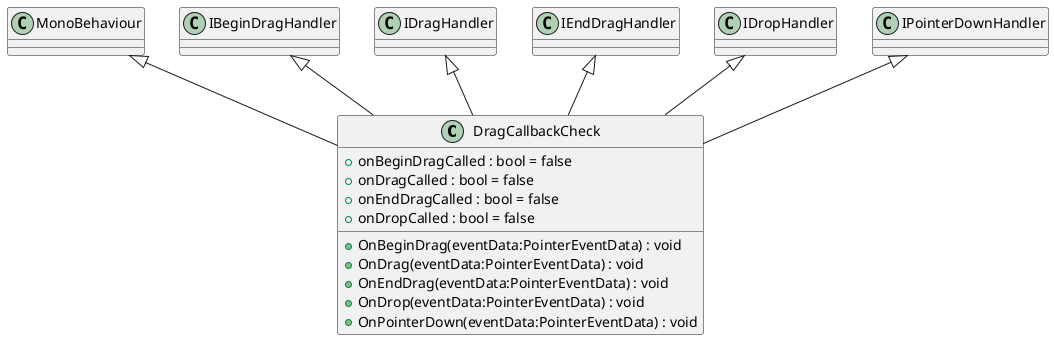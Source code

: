@startuml
class DragCallbackCheck {
    + onBeginDragCalled : bool = false
    + onDragCalled : bool = false
    + onEndDragCalled : bool = false
    + onDropCalled : bool = false
    + OnBeginDrag(eventData:PointerEventData) : void
    + OnDrag(eventData:PointerEventData) : void
    + OnEndDrag(eventData:PointerEventData) : void
    + OnDrop(eventData:PointerEventData) : void
    + OnPointerDown(eventData:PointerEventData) : void
}
MonoBehaviour <|-- DragCallbackCheck
IBeginDragHandler <|-- DragCallbackCheck
IDragHandler <|-- DragCallbackCheck
IEndDragHandler <|-- DragCallbackCheck
IDropHandler <|-- DragCallbackCheck
IPointerDownHandler <|-- DragCallbackCheck
@enduml
